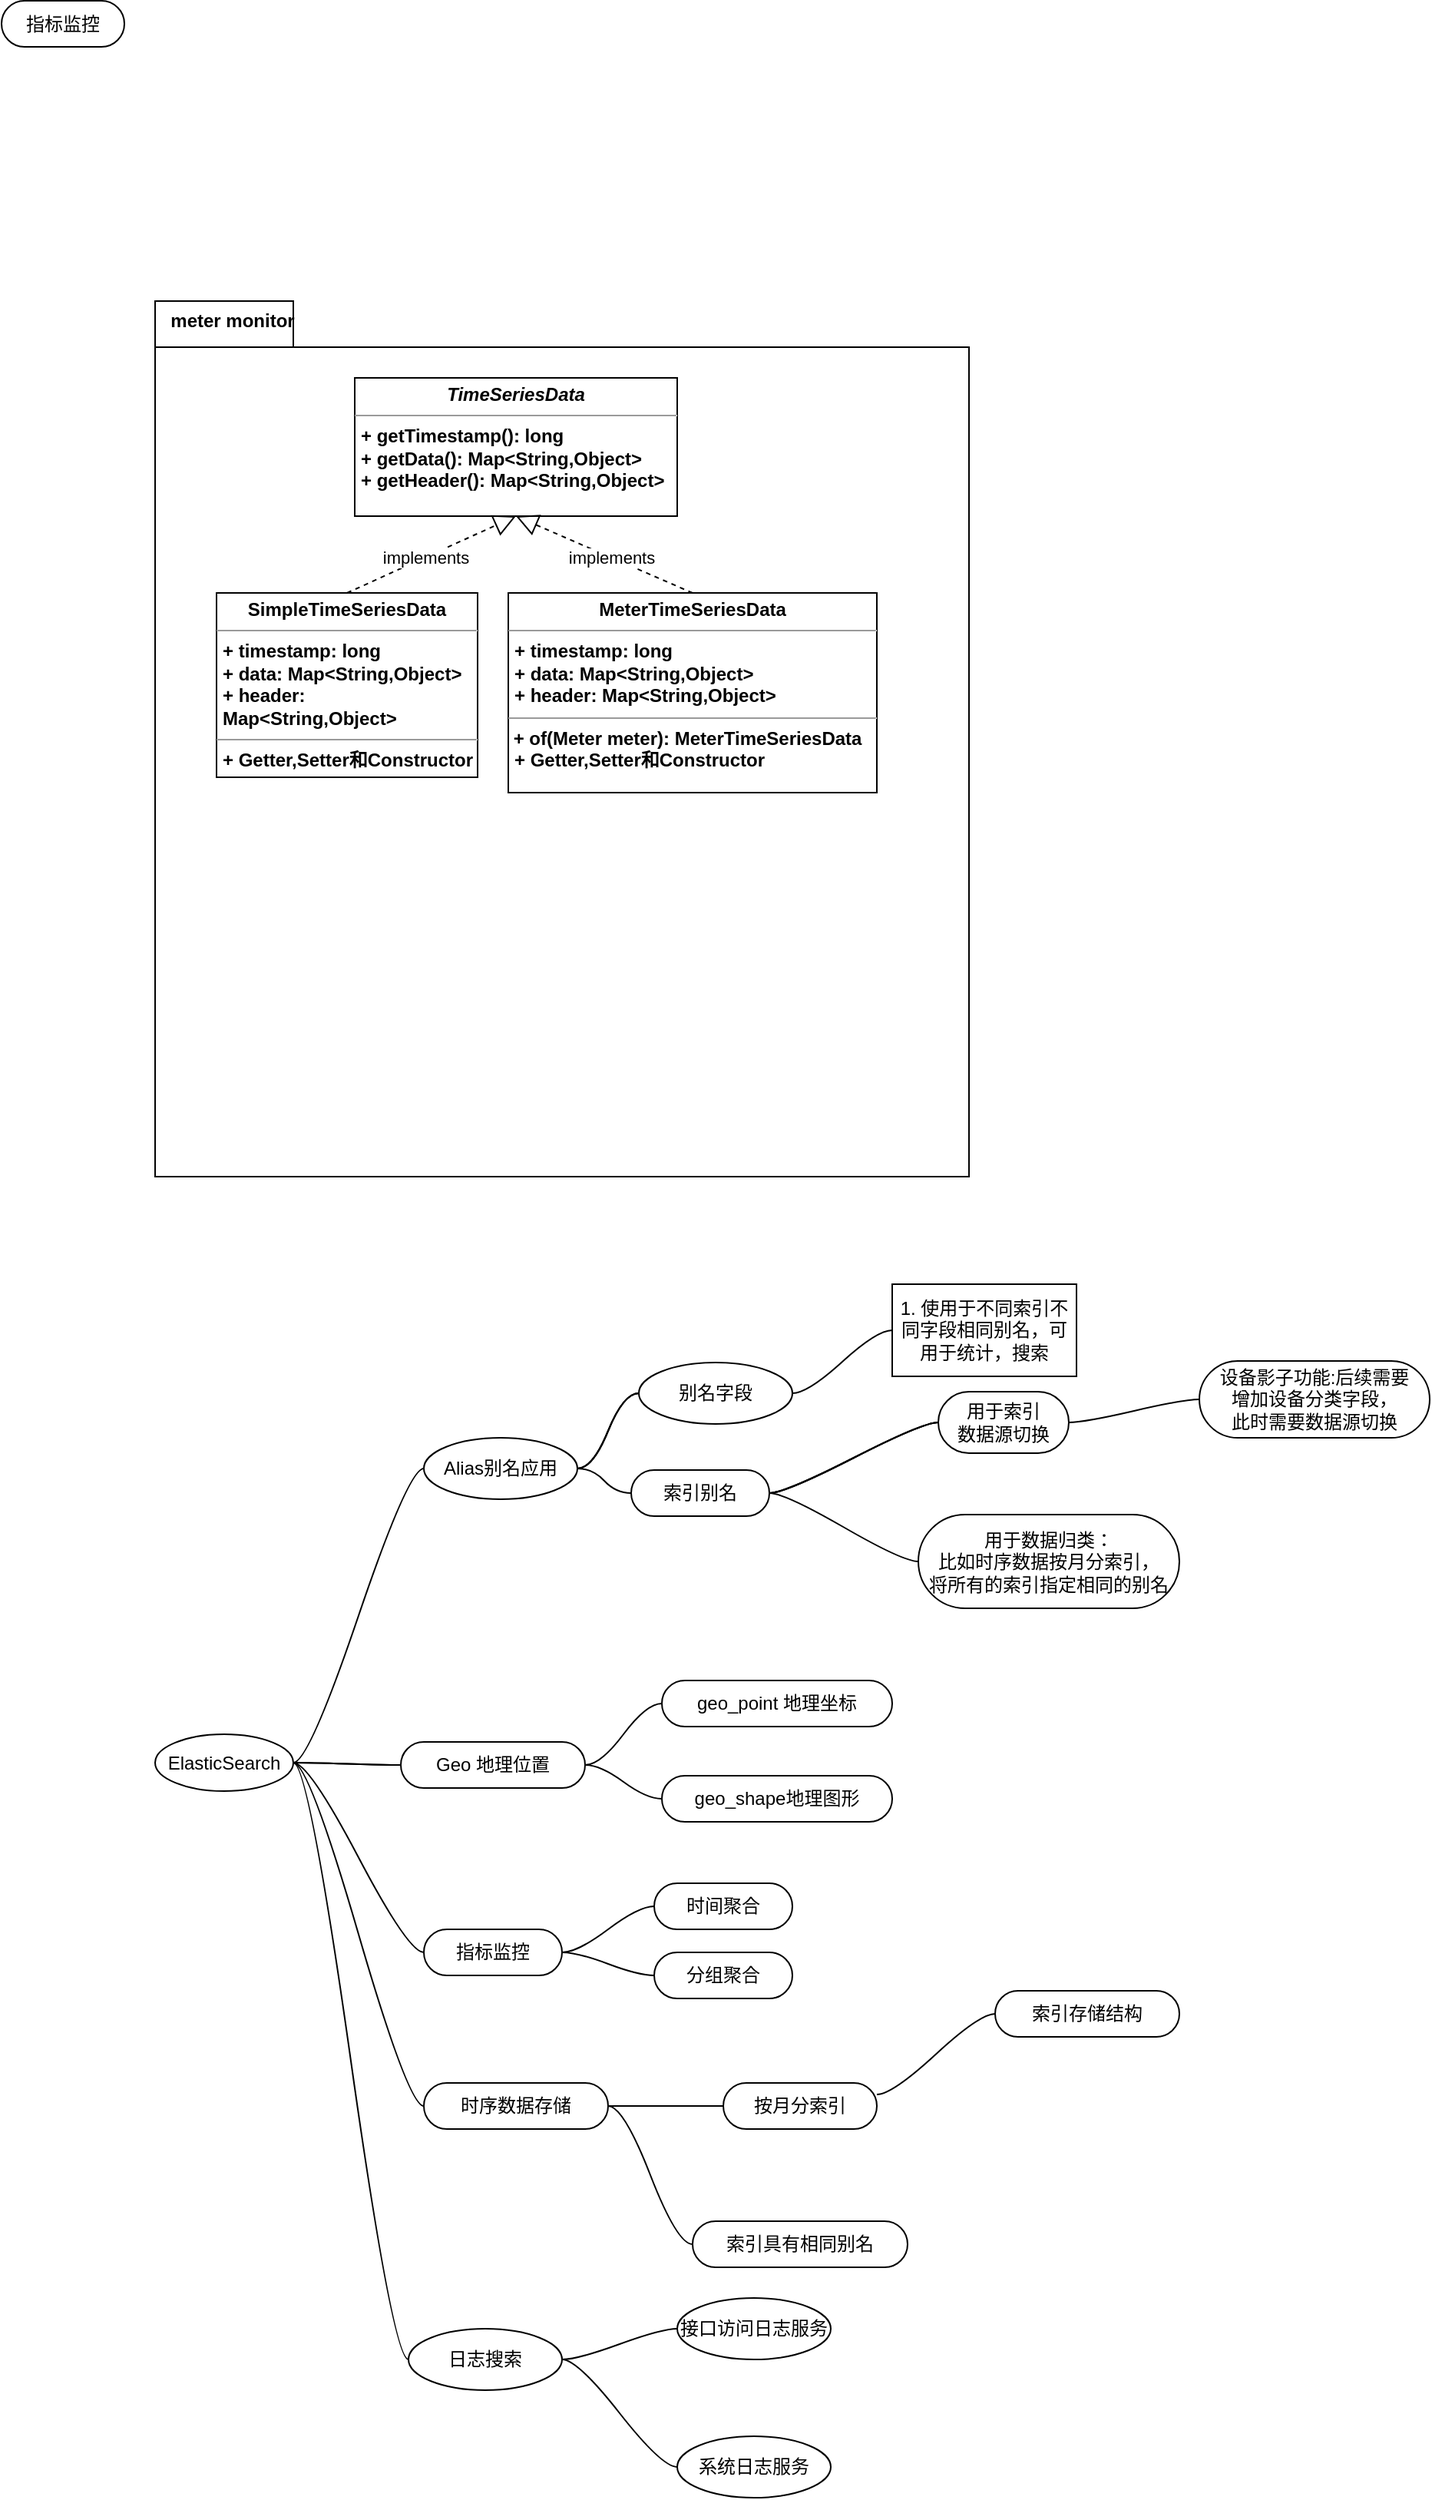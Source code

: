 <mxfile version="21.6.2" type="github">
  <diagram name="Page-1" id="b5b7bab2-c9e2-2cf4-8b2a-24fd1a2a6d21">
    <mxGraphModel dx="954" dy="559" grid="1" gridSize="10" guides="1" tooltips="1" connect="1" arrows="1" fold="1" page="1" pageScale="1" pageWidth="827" pageHeight="1169" background="none" math="0" shadow="0">
      <root>
        <mxCell id="0" />
        <mxCell id="1" parent="0" />
        <mxCell id="dKWWDcmWUPBlKHuUlRmP-2" value="指标监控" style="html=1;dashed=0;whiteSpace=wrap;shape=mxgraph.dfd.start" vertex="1" parent="1">
          <mxGeometry x="60" y="84.5" width="80" height="30" as="geometry" />
        </mxCell>
        <mxCell id="dKWWDcmWUPBlKHuUlRmP-3" value="" style="shape=folder;fontStyle=1;spacingTop=10;tabWidth=90;tabHeight=30;tabPosition=left;html=1;whiteSpace=wrap;" vertex="1" parent="1">
          <mxGeometry x="160" y="280" width="530" height="570" as="geometry" />
        </mxCell>
        <mxCell id="dKWWDcmWUPBlKHuUlRmP-6" value="meter monitor" style="text;align=center;fontStyle=1;verticalAlign=middle;spacingLeft=3;spacingRight=3;strokeColor=none;rotatable=0;points=[[0,0.5],[1,0.5]];portConstraint=eastwest;html=1;" vertex="1" parent="1">
          <mxGeometry x="170" y="280" width="80" height="26" as="geometry" />
        </mxCell>
        <mxCell id="dKWWDcmWUPBlKHuUlRmP-7" value="&lt;p style=&quot;margin:0px;margin-top:4px;text-align:center;&quot;&gt;&lt;i&gt;&lt;b&gt;TimeSeriesData&lt;/b&gt;&lt;/i&gt;&lt;/p&gt;&lt;hr size=&quot;1&quot;&gt;&lt;p style=&quot;margin:0px;margin-left:4px;&quot;&gt;&lt;b&gt;+ getTimestamp(): long&lt;br&gt;+ getData(): Map&amp;lt;String,Object&amp;gt;&lt;/b&gt;&lt;/p&gt;&lt;p style=&quot;margin:0px;margin-left:4px;&quot;&gt;&lt;b&gt;+ getHeader(): Map&amp;lt;String,Object&amp;gt;&lt;/b&gt;&lt;/p&gt;" style="verticalAlign=top;align=left;overflow=fill;fontSize=12;fontFamily=Helvetica;html=1;whiteSpace=wrap;" vertex="1" parent="1">
          <mxGeometry x="290" y="330" width="210" height="90" as="geometry" />
        </mxCell>
        <mxCell id="dKWWDcmWUPBlKHuUlRmP-10" value="&lt;p style=&quot;margin:0px;margin-top:4px;text-align:center;&quot;&gt;&lt;b&gt;SimpleTimeSeriesData&lt;/b&gt;&lt;/p&gt;&lt;hr size=&quot;1&quot;&gt;&lt;p style=&quot;margin:0px;margin-left:4px;&quot;&gt;&lt;b&gt;+ timestamp: long&lt;/b&gt;&lt;/p&gt;&lt;p style=&quot;margin:0px;margin-left:4px;&quot;&gt;&lt;b&gt;+ data: Map&amp;lt;String,Object&amp;gt;&lt;/b&gt;&lt;/p&gt;&lt;p style=&quot;margin:0px;margin-left:4px;&quot;&gt;&lt;b&gt;+ header: Map&amp;lt;String,Object&amp;gt;&lt;/b&gt;&lt;/p&gt;&lt;hr size=&quot;1&quot;&gt;&lt;p style=&quot;margin:0px;margin-left:4px;&quot;&gt;&lt;b&gt;+ Getter,Setter和Constructor&lt;/b&gt;&lt;/p&gt;" style="verticalAlign=top;align=left;overflow=fill;fontSize=12;fontFamily=Helvetica;html=1;whiteSpace=wrap;" vertex="1" parent="1">
          <mxGeometry x="200" y="470" width="170" height="120" as="geometry" />
        </mxCell>
        <mxCell id="dKWWDcmWUPBlKHuUlRmP-12" value="" style="endArrow=block;dashed=1;endFill=0;endSize=12;html=1;rounded=0;entryX=0.5;entryY=1;entryDx=0;entryDy=0;exitX=0.5;exitY=0;exitDx=0;exitDy=0;" edge="1" parent="1" source="dKWWDcmWUPBlKHuUlRmP-10" target="dKWWDcmWUPBlKHuUlRmP-7">
          <mxGeometry width="160" relative="1" as="geometry">
            <mxPoint x="350" y="510" as="sourcePoint" />
            <mxPoint x="510" y="510" as="targetPoint" />
          </mxGeometry>
        </mxCell>
        <mxCell id="dKWWDcmWUPBlKHuUlRmP-15" value="implements" style="edgeLabel;html=1;align=center;verticalAlign=middle;resizable=0;points=[];" vertex="1" connectable="0" parent="dKWWDcmWUPBlKHuUlRmP-12">
          <mxGeometry x="-0.074" relative="1" as="geometry">
            <mxPoint as="offset" />
          </mxGeometry>
        </mxCell>
        <mxCell id="dKWWDcmWUPBlKHuUlRmP-21" value="&lt;p style=&quot;margin:0px;margin-top:4px;text-align:center;&quot;&gt;&lt;b&gt;MeterTimeSeriesData&lt;/b&gt;&lt;/p&gt;&lt;hr size=&quot;1&quot;&gt;&lt;p style=&quot;margin:0px;margin-left:4px;&quot;&gt;&lt;b&gt;+ timestamp: long&lt;/b&gt;&lt;/p&gt;&lt;p style=&quot;margin:0px;margin-left:4px;&quot;&gt;&lt;b&gt;+ data: Map&amp;lt;String,Object&amp;gt;&lt;/b&gt;&lt;/p&gt;&lt;p style=&quot;margin:0px;margin-left:4px;&quot;&gt;&lt;b&gt;+ header: Map&amp;lt;String,Object&amp;gt;&lt;/b&gt;&lt;/p&gt;&lt;hr size=&quot;1&quot;&gt;&lt;p style=&quot;margin:0px;margin-left:4px;&quot;&gt;&lt;/p&gt;&lt;b style=&quot;border-color: var(--border-color);&quot;&gt;&amp;nbsp;+ of(Meter meter):&amp;nbsp;&lt;/b&gt;&lt;b style=&quot;border-color: var(--border-color); text-align: center;&quot;&gt;MeterTimeSeriesData&lt;/b&gt;&lt;p style=&quot;margin:0px;margin-left:4px;&quot;&gt;&lt;b&gt;+ Getter,Setter和Constructor&lt;/b&gt;&lt;/p&gt;" style="verticalAlign=top;align=left;overflow=fill;fontSize=12;fontFamily=Helvetica;html=1;whiteSpace=wrap;" vertex="1" parent="1">
          <mxGeometry x="390" y="470" width="240" height="130" as="geometry" />
        </mxCell>
        <mxCell id="dKWWDcmWUPBlKHuUlRmP-22" value="" style="endArrow=block;dashed=1;endFill=0;endSize=12;html=1;rounded=0;exitX=0.5;exitY=0;exitDx=0;exitDy=0;entryX=0.5;entryY=1;entryDx=0;entryDy=0;" edge="1" parent="1" source="dKWWDcmWUPBlKHuUlRmP-21" target="dKWWDcmWUPBlKHuUlRmP-7">
          <mxGeometry width="160" relative="1" as="geometry">
            <mxPoint x="470" y="480" as="sourcePoint" />
            <mxPoint x="390" y="420" as="targetPoint" />
          </mxGeometry>
        </mxCell>
        <mxCell id="dKWWDcmWUPBlKHuUlRmP-23" value="implements" style="edgeLabel;html=1;align=center;verticalAlign=middle;resizable=0;points=[];" vertex="1" connectable="0" parent="dKWWDcmWUPBlKHuUlRmP-22">
          <mxGeometry x="-0.074" relative="1" as="geometry">
            <mxPoint as="offset" />
          </mxGeometry>
        </mxCell>
        <mxCell id="dKWWDcmWUPBlKHuUlRmP-43" value="" style="edgeStyle=entityRelationEdgeStyle;rounded=0;orthogonalLoop=1;jettySize=auto;html=1;startArrow=none;endArrow=none;segment=10;curved=1;sourcePerimeterSpacing=0;targetPerimeterSpacing=0;" edge="1" parent="1" source="dKWWDcmWUPBlKHuUlRmP-24" target="dKWWDcmWUPBlKHuUlRmP-40">
          <mxGeometry relative="1" as="geometry" />
        </mxCell>
        <mxCell id="dKWWDcmWUPBlKHuUlRmP-44" value="" style="edgeStyle=entityRelationEdgeStyle;rounded=0;orthogonalLoop=1;jettySize=auto;html=1;startArrow=none;endArrow=none;segment=10;curved=1;sourcePerimeterSpacing=0;targetPerimeterSpacing=0;" edge="1" parent="1" source="dKWWDcmWUPBlKHuUlRmP-24" target="dKWWDcmWUPBlKHuUlRmP-40">
          <mxGeometry relative="1" as="geometry" />
        </mxCell>
        <mxCell id="dKWWDcmWUPBlKHuUlRmP-48" value="" style="edgeStyle=entityRelationEdgeStyle;rounded=0;orthogonalLoop=1;jettySize=auto;html=1;startArrow=none;endArrow=none;segment=10;curved=1;sourcePerimeterSpacing=0;targetPerimeterSpacing=0;" edge="1" parent="1" source="dKWWDcmWUPBlKHuUlRmP-24" target="dKWWDcmWUPBlKHuUlRmP-47">
          <mxGeometry relative="1" as="geometry" />
        </mxCell>
        <mxCell id="dKWWDcmWUPBlKHuUlRmP-122" value="" style="edgeStyle=entityRelationEdgeStyle;rounded=0;orthogonalLoop=1;jettySize=auto;html=1;startArrow=none;endArrow=none;segment=10;curved=1;sourcePerimeterSpacing=0;targetPerimeterSpacing=0;" edge="1" parent="1" source="dKWWDcmWUPBlKHuUlRmP-24" target="dKWWDcmWUPBlKHuUlRmP-121">
          <mxGeometry relative="1" as="geometry" />
        </mxCell>
        <mxCell id="dKWWDcmWUPBlKHuUlRmP-24" value="ElasticSearch" style="ellipse;whiteSpace=wrap;html=1;align=center;newEdgeStyle={&quot;edgeStyle&quot;:&quot;entityRelationEdgeStyle&quot;,&quot;startArrow&quot;:&quot;none&quot;,&quot;endArrow&quot;:&quot;none&quot;,&quot;segment&quot;:10,&quot;curved&quot;:1,&quot;sourcePerimeterSpacing&quot;:0,&quot;targetPerimeterSpacing&quot;:0};treeFolding=1;treeMoving=1;" vertex="1" parent="1">
          <mxGeometry x="160" y="1213" width="90" height="37" as="geometry" />
        </mxCell>
        <mxCell id="dKWWDcmWUPBlKHuUlRmP-74" value="" style="edgeStyle=entityRelationEdgeStyle;rounded=0;orthogonalLoop=1;jettySize=auto;html=1;startArrow=none;endArrow=none;segment=10;curved=1;sourcePerimeterSpacing=0;targetPerimeterSpacing=0;" edge="1" parent="1" source="dKWWDcmWUPBlKHuUlRmP-40" target="dKWWDcmWUPBlKHuUlRmP-73">
          <mxGeometry relative="1" as="geometry" />
        </mxCell>
        <mxCell id="dKWWDcmWUPBlKHuUlRmP-82" value="" style="edgeStyle=entityRelationEdgeStyle;rounded=0;orthogonalLoop=1;jettySize=auto;html=1;startArrow=none;endArrow=none;segment=10;curved=1;sourcePerimeterSpacing=0;targetPerimeterSpacing=0;" edge="1" parent="1" source="dKWWDcmWUPBlKHuUlRmP-40" target="dKWWDcmWUPBlKHuUlRmP-81">
          <mxGeometry relative="1" as="geometry" />
        </mxCell>
        <mxCell id="dKWWDcmWUPBlKHuUlRmP-40" value="Geo 地理位置" style="whiteSpace=wrap;html=1;rounded=1;arcSize=50;align=center;verticalAlign=middle;strokeWidth=1;autosize=1;spacing=4;treeFolding=1;treeMoving=1;newEdgeStyle={&quot;edgeStyle&quot;:&quot;entityRelationEdgeStyle&quot;,&quot;startArrow&quot;:&quot;none&quot;,&quot;endArrow&quot;:&quot;none&quot;,&quot;segment&quot;:10,&quot;curved&quot;:1,&quot;sourcePerimeterSpacing&quot;:0,&quot;targetPerimeterSpacing&quot;:0};" vertex="1" parent="1">
          <mxGeometry x="320" y="1218" width="120" height="30" as="geometry" />
        </mxCell>
        <mxCell id="dKWWDcmWUPBlKHuUlRmP-107" value="" style="edgeStyle=entityRelationEdgeStyle;rounded=0;orthogonalLoop=1;jettySize=auto;html=1;startArrow=none;endArrow=none;segment=10;curved=1;sourcePerimeterSpacing=0;targetPerimeterSpacing=0;" edge="1" parent="1" source="dKWWDcmWUPBlKHuUlRmP-45" target="dKWWDcmWUPBlKHuUlRmP-106">
          <mxGeometry relative="1" as="geometry" />
        </mxCell>
        <mxCell id="dKWWDcmWUPBlKHuUlRmP-109" value="" style="edgeStyle=entityRelationEdgeStyle;rounded=0;orthogonalLoop=1;jettySize=auto;html=1;startArrow=none;endArrow=none;segment=10;curved=1;sourcePerimeterSpacing=0;targetPerimeterSpacing=0;" edge="1" parent="1" source="dKWWDcmWUPBlKHuUlRmP-45" target="dKWWDcmWUPBlKHuUlRmP-108">
          <mxGeometry relative="1" as="geometry" />
        </mxCell>
        <mxCell id="dKWWDcmWUPBlKHuUlRmP-114" value="" style="edgeStyle=entityRelationEdgeStyle;rounded=0;orthogonalLoop=1;jettySize=auto;html=1;startArrow=none;endArrow=none;segment=10;curved=1;sourcePerimeterSpacing=0;targetPerimeterSpacing=0;exitX=1;exitY=0.5;exitDx=0;exitDy=0;" edge="1" parent="1" source="dKWWDcmWUPBlKHuUlRmP-24" target="dKWWDcmWUPBlKHuUlRmP-113">
          <mxGeometry relative="1" as="geometry">
            <mxPoint x="250" y="1260" as="sourcePoint" />
            <Array as="points">
              <mxPoint x="240" y="1250" />
              <mxPoint x="250" y="1250" />
              <mxPoint x="400" y="1390" />
              <mxPoint x="250" y="1240" />
            </Array>
          </mxGeometry>
        </mxCell>
        <mxCell id="dKWWDcmWUPBlKHuUlRmP-45" value="指标监控" style="whiteSpace=wrap;html=1;rounded=1;arcSize=50;align=center;verticalAlign=middle;strokeWidth=1;autosize=1;spacing=4;treeFolding=1;treeMoving=1;newEdgeStyle={&quot;edgeStyle&quot;:&quot;entityRelationEdgeStyle&quot;,&quot;startArrow&quot;:&quot;none&quot;,&quot;endArrow&quot;:&quot;none&quot;,&quot;segment&quot;:10,&quot;curved&quot;:1,&quot;sourcePerimeterSpacing&quot;:0,&quot;targetPerimeterSpacing&quot;:0};" vertex="1" parent="1">
          <mxGeometry x="335" y="1340" width="90" height="30" as="geometry" />
        </mxCell>
        <mxCell id="dKWWDcmWUPBlKHuUlRmP-46" value="" style="edgeStyle=entityRelationEdgeStyle;startArrow=none;endArrow=none;segment=10;curved=1;sourcePerimeterSpacing=0;targetPerimeterSpacing=0;rounded=0;exitX=1;exitY=0.5;exitDx=0;exitDy=0;" edge="1" target="dKWWDcmWUPBlKHuUlRmP-45" parent="1" source="dKWWDcmWUPBlKHuUlRmP-24">
          <mxGeometry relative="1" as="geometry">
            <mxPoint x="370" y="1282" as="sourcePoint" />
          </mxGeometry>
        </mxCell>
        <mxCell id="dKWWDcmWUPBlKHuUlRmP-51" value="" style="edgeStyle=entityRelationEdgeStyle;rounded=0;orthogonalLoop=1;jettySize=auto;html=1;startArrow=none;endArrow=none;segment=10;curved=1;sourcePerimeterSpacing=0;targetPerimeterSpacing=0;" edge="1" parent="1" source="dKWWDcmWUPBlKHuUlRmP-47" target="dKWWDcmWUPBlKHuUlRmP-50">
          <mxGeometry relative="1" as="geometry" />
        </mxCell>
        <mxCell id="dKWWDcmWUPBlKHuUlRmP-55" value="" style="edgeStyle=entityRelationEdgeStyle;rounded=0;orthogonalLoop=1;jettySize=auto;html=1;startArrow=none;endArrow=none;segment=10;curved=1;sourcePerimeterSpacing=0;targetPerimeterSpacing=0;" edge="1" parent="1" source="dKWWDcmWUPBlKHuUlRmP-47" target="dKWWDcmWUPBlKHuUlRmP-50">
          <mxGeometry relative="1" as="geometry" />
        </mxCell>
        <mxCell id="dKWWDcmWUPBlKHuUlRmP-56" value="" style="edgeStyle=entityRelationEdgeStyle;rounded=0;orthogonalLoop=1;jettySize=auto;html=1;startArrow=none;endArrow=none;segment=10;curved=1;sourcePerimeterSpacing=0;targetPerimeterSpacing=0;" edge="1" parent="1" source="dKWWDcmWUPBlKHuUlRmP-47" target="dKWWDcmWUPBlKHuUlRmP-50">
          <mxGeometry relative="1" as="geometry" />
        </mxCell>
        <mxCell id="dKWWDcmWUPBlKHuUlRmP-47" value="Alias别名应用" style="ellipse;whiteSpace=wrap;html=1;align=center;newEdgeStyle={&quot;edgeStyle&quot;:&quot;entityRelationEdgeStyle&quot;,&quot;startArrow&quot;:&quot;none&quot;,&quot;endArrow&quot;:&quot;none&quot;,&quot;segment&quot;:10,&quot;curved&quot;:1,&quot;sourcePerimeterSpacing&quot;:0,&quot;targetPerimeterSpacing&quot;:0};treeFolding=1;treeMoving=1;" vertex="1" parent="1">
          <mxGeometry x="335" y="1020" width="100" height="40" as="geometry" />
        </mxCell>
        <mxCell id="dKWWDcmWUPBlKHuUlRmP-54" value="" style="edgeStyle=entityRelationEdgeStyle;rounded=0;orthogonalLoop=1;jettySize=auto;html=1;startArrow=none;endArrow=none;segment=10;curved=1;sourcePerimeterSpacing=0;targetPerimeterSpacing=0;" edge="1" parent="1" source="dKWWDcmWUPBlKHuUlRmP-50" target="dKWWDcmWUPBlKHuUlRmP-53">
          <mxGeometry relative="1" as="geometry" />
        </mxCell>
        <mxCell id="dKWWDcmWUPBlKHuUlRmP-50" value="别名字段" style="ellipse;whiteSpace=wrap;html=1;align=center;newEdgeStyle={&quot;edgeStyle&quot;:&quot;entityRelationEdgeStyle&quot;,&quot;startArrow&quot;:&quot;none&quot;,&quot;endArrow&quot;:&quot;none&quot;,&quot;segment&quot;:10,&quot;curved&quot;:1,&quot;sourcePerimeterSpacing&quot;:0,&quot;targetPerimeterSpacing&quot;:0};treeFolding=1;treeMoving=1;" vertex="1" parent="1">
          <mxGeometry x="475" y="971" width="100" height="40" as="geometry" />
        </mxCell>
        <mxCell id="dKWWDcmWUPBlKHuUlRmP-53" value="1. 使用于不同索引不同字段相同别名，可用于统计，搜索" style="whiteSpace=wrap;html=1;" vertex="1" parent="1">
          <mxGeometry x="640" y="920" width="120" height="60" as="geometry" />
        </mxCell>
        <mxCell id="dKWWDcmWUPBlKHuUlRmP-67" value="" style="edgeStyle=entityRelationEdgeStyle;rounded=0;orthogonalLoop=1;jettySize=auto;html=1;startArrow=none;endArrow=none;segment=10;curved=1;sourcePerimeterSpacing=0;targetPerimeterSpacing=0;" edge="1" parent="1" source="dKWWDcmWUPBlKHuUlRmP-64" target="dKWWDcmWUPBlKHuUlRmP-66">
          <mxGeometry relative="1" as="geometry" />
        </mxCell>
        <mxCell id="dKWWDcmWUPBlKHuUlRmP-68" value="" style="edgeStyle=entityRelationEdgeStyle;rounded=0;orthogonalLoop=1;jettySize=auto;html=1;startArrow=none;endArrow=none;segment=10;curved=1;sourcePerimeterSpacing=0;targetPerimeterSpacing=0;" edge="1" parent="1" source="dKWWDcmWUPBlKHuUlRmP-64" target="dKWWDcmWUPBlKHuUlRmP-66">
          <mxGeometry relative="1" as="geometry" />
        </mxCell>
        <mxCell id="dKWWDcmWUPBlKHuUlRmP-69" value="" style="edgeStyle=entityRelationEdgeStyle;rounded=0;orthogonalLoop=1;jettySize=auto;html=1;startArrow=none;endArrow=none;segment=10;curved=1;sourcePerimeterSpacing=0;targetPerimeterSpacing=0;" edge="1" parent="1" source="dKWWDcmWUPBlKHuUlRmP-64" target="dKWWDcmWUPBlKHuUlRmP-66">
          <mxGeometry relative="1" as="geometry" />
        </mxCell>
        <mxCell id="dKWWDcmWUPBlKHuUlRmP-64" value="索引别名" style="whiteSpace=wrap;html=1;rounded=1;arcSize=50;align=center;verticalAlign=middle;strokeWidth=1;autosize=1;spacing=4;treeFolding=1;treeMoving=1;newEdgeStyle={&quot;edgeStyle&quot;:&quot;entityRelationEdgeStyle&quot;,&quot;startArrow&quot;:&quot;none&quot;,&quot;endArrow&quot;:&quot;none&quot;,&quot;segment&quot;:10,&quot;curved&quot;:1,&quot;sourcePerimeterSpacing&quot;:0,&quot;targetPerimeterSpacing&quot;:0};" vertex="1" parent="1">
          <mxGeometry x="470" y="1041" width="90" height="30" as="geometry" />
        </mxCell>
        <mxCell id="dKWWDcmWUPBlKHuUlRmP-65" value="" style="edgeStyle=entityRelationEdgeStyle;startArrow=none;endArrow=none;segment=10;curved=1;sourcePerimeterSpacing=0;targetPerimeterSpacing=0;rounded=0;exitX=1;exitY=0.5;exitDx=0;exitDy=0;" edge="1" target="dKWWDcmWUPBlKHuUlRmP-64" parent="1" source="dKWWDcmWUPBlKHuUlRmP-47">
          <mxGeometry relative="1" as="geometry">
            <mxPoint x="440" y="1143" as="sourcePoint" />
          </mxGeometry>
        </mxCell>
        <mxCell id="dKWWDcmWUPBlKHuUlRmP-71" value="" style="edgeStyle=entityRelationEdgeStyle;rounded=0;orthogonalLoop=1;jettySize=auto;html=1;startArrow=none;endArrow=none;segment=10;curved=1;sourcePerimeterSpacing=0;targetPerimeterSpacing=0;exitX=1;exitY=0.5;exitDx=0;exitDy=0;" edge="1" parent="1" source="dKWWDcmWUPBlKHuUlRmP-64" target="dKWWDcmWUPBlKHuUlRmP-70">
          <mxGeometry relative="1" as="geometry">
            <mxPoint x="650" y="1161" as="sourcePoint" />
            <Array as="points">
              <mxPoint x="670" y="1121" />
              <mxPoint x="570" y="1121" />
            </Array>
          </mxGeometry>
        </mxCell>
        <mxCell id="dKWWDcmWUPBlKHuUlRmP-105" value="" style="edgeStyle=entityRelationEdgeStyle;rounded=0;orthogonalLoop=1;jettySize=auto;html=1;startArrow=none;endArrow=none;segment=10;curved=1;sourcePerimeterSpacing=0;targetPerimeterSpacing=0;" edge="1" parent="1" source="dKWWDcmWUPBlKHuUlRmP-66" target="dKWWDcmWUPBlKHuUlRmP-104">
          <mxGeometry relative="1" as="geometry" />
        </mxCell>
        <mxCell id="dKWWDcmWUPBlKHuUlRmP-66" value="用于索引&lt;br&gt;数据源切换" style="whiteSpace=wrap;html=1;rounded=1;arcSize=50;align=center;verticalAlign=middle;strokeWidth=1;autosize=1;spacing=4;treeFolding=1;treeMoving=1;newEdgeStyle={&quot;edgeStyle&quot;:&quot;entityRelationEdgeStyle&quot;,&quot;startArrow&quot;:&quot;none&quot;,&quot;endArrow&quot;:&quot;none&quot;,&quot;segment&quot;:10,&quot;curved&quot;:1,&quot;sourcePerimeterSpacing&quot;:0,&quot;targetPerimeterSpacing&quot;:0};" vertex="1" parent="1">
          <mxGeometry x="670" y="990" width="85" height="40" as="geometry" />
        </mxCell>
        <mxCell id="dKWWDcmWUPBlKHuUlRmP-70" value="用于数据归类：&lt;br&gt;比如时序数据按月分索引，&lt;br&gt;将所有的索引指定相同的别名" style="whiteSpace=wrap;html=1;rounded=1;arcSize=50;align=center;verticalAlign=middle;strokeWidth=1;autosize=1;spacing=4;treeFolding=1;treeMoving=1;newEdgeStyle={&quot;edgeStyle&quot;:&quot;entityRelationEdgeStyle&quot;,&quot;startArrow&quot;:&quot;none&quot;,&quot;endArrow&quot;:&quot;none&quot;,&quot;segment&quot;:10,&quot;curved&quot;:1,&quot;sourcePerimeterSpacing&quot;:0,&quot;targetPerimeterSpacing&quot;:0};" vertex="1" parent="1">
          <mxGeometry x="657" y="1070" width="170" height="61" as="geometry" />
        </mxCell>
        <mxCell id="dKWWDcmWUPBlKHuUlRmP-73" value="geo_point&amp;nbsp;地理坐标" style="whiteSpace=wrap;html=1;rounded=1;arcSize=50;align=center;verticalAlign=middle;strokeWidth=1;autosize=1;spacing=4;treeFolding=1;treeMoving=1;newEdgeStyle={&quot;edgeStyle&quot;:&quot;entityRelationEdgeStyle&quot;,&quot;startArrow&quot;:&quot;none&quot;,&quot;endArrow&quot;:&quot;none&quot;,&quot;segment&quot;:10,&quot;curved&quot;:1,&quot;sourcePerimeterSpacing&quot;:0,&quot;targetPerimeterSpacing&quot;:0};" vertex="1" parent="1">
          <mxGeometry x="490" y="1178" width="150" height="30" as="geometry" />
        </mxCell>
        <mxCell id="dKWWDcmWUPBlKHuUlRmP-81" value="geo_shape地理图形" style="whiteSpace=wrap;html=1;rounded=1;arcSize=50;align=center;verticalAlign=middle;strokeWidth=1;autosize=1;spacing=4;treeFolding=1;treeMoving=1;newEdgeStyle={&quot;edgeStyle&quot;:&quot;entityRelationEdgeStyle&quot;,&quot;startArrow&quot;:&quot;none&quot;,&quot;endArrow&quot;:&quot;none&quot;,&quot;segment&quot;:10,&quot;curved&quot;:1,&quot;sourcePerimeterSpacing&quot;:0,&quot;targetPerimeterSpacing&quot;:0};" vertex="1" parent="1">
          <mxGeometry x="490" y="1240" width="150" height="30" as="geometry" />
        </mxCell>
        <mxCell id="dKWWDcmWUPBlKHuUlRmP-104" value="设备影子功能:后续需要&lt;br&gt;增加设备分类字段，&lt;br&gt;此时需要数据源切换" style="whiteSpace=wrap;html=1;rounded=1;arcSize=50;align=center;verticalAlign=middle;strokeWidth=1;autosize=1;spacing=4;treeFolding=1;treeMoving=1;newEdgeStyle={&quot;edgeStyle&quot;:&quot;entityRelationEdgeStyle&quot;,&quot;startArrow&quot;:&quot;none&quot;,&quot;endArrow&quot;:&quot;none&quot;,&quot;segment&quot;:10,&quot;curved&quot;:1,&quot;sourcePerimeterSpacing&quot;:0,&quot;targetPerimeterSpacing&quot;:0};" vertex="1" parent="1">
          <mxGeometry x="840" y="970" width="150" height="50" as="geometry" />
        </mxCell>
        <mxCell id="dKWWDcmWUPBlKHuUlRmP-106" value="时间聚合" style="whiteSpace=wrap;html=1;rounded=1;arcSize=50;align=center;verticalAlign=middle;strokeWidth=1;autosize=1;spacing=4;treeFolding=1;treeMoving=1;newEdgeStyle={&quot;edgeStyle&quot;:&quot;entityRelationEdgeStyle&quot;,&quot;startArrow&quot;:&quot;none&quot;,&quot;endArrow&quot;:&quot;none&quot;,&quot;segment&quot;:10,&quot;curved&quot;:1,&quot;sourcePerimeterSpacing&quot;:0,&quot;targetPerimeterSpacing&quot;:0};" vertex="1" parent="1">
          <mxGeometry x="485" y="1310" width="90" height="30" as="geometry" />
        </mxCell>
        <mxCell id="dKWWDcmWUPBlKHuUlRmP-108" value="分组聚合" style="whiteSpace=wrap;html=1;rounded=1;arcSize=50;align=center;verticalAlign=middle;strokeWidth=1;autosize=1;spacing=4;treeFolding=1;treeMoving=1;newEdgeStyle={&quot;edgeStyle&quot;:&quot;entityRelationEdgeStyle&quot;,&quot;startArrow&quot;:&quot;none&quot;,&quot;endArrow&quot;:&quot;none&quot;,&quot;segment&quot;:10,&quot;curved&quot;:1,&quot;sourcePerimeterSpacing&quot;:0,&quot;targetPerimeterSpacing&quot;:0};" vertex="1" parent="1">
          <mxGeometry x="485" y="1355" width="90" height="30" as="geometry" />
        </mxCell>
        <mxCell id="dKWWDcmWUPBlKHuUlRmP-116" value="" style="edgeStyle=entityRelationEdgeStyle;rounded=0;orthogonalLoop=1;jettySize=auto;html=1;startArrow=none;endArrow=none;segment=10;curved=1;sourcePerimeterSpacing=0;targetPerimeterSpacing=0;" edge="1" parent="1" source="dKWWDcmWUPBlKHuUlRmP-113" target="dKWWDcmWUPBlKHuUlRmP-115">
          <mxGeometry relative="1" as="geometry" />
        </mxCell>
        <mxCell id="dKWWDcmWUPBlKHuUlRmP-118" value="" style="edgeStyle=entityRelationEdgeStyle;rounded=0;orthogonalLoop=1;jettySize=auto;html=1;startArrow=none;endArrow=none;segment=10;curved=1;sourcePerimeterSpacing=0;targetPerimeterSpacing=0;" edge="1" parent="1" source="dKWWDcmWUPBlKHuUlRmP-113" target="dKWWDcmWUPBlKHuUlRmP-117">
          <mxGeometry relative="1" as="geometry" />
        </mxCell>
        <mxCell id="dKWWDcmWUPBlKHuUlRmP-120" value="" style="edgeStyle=entityRelationEdgeStyle;rounded=0;orthogonalLoop=1;jettySize=auto;html=1;startArrow=none;endArrow=none;segment=10;curved=1;sourcePerimeterSpacing=0;targetPerimeterSpacing=0;exitX=1;exitY=0.25;exitDx=0;exitDy=0;" edge="1" parent="1" source="dKWWDcmWUPBlKHuUlRmP-115" target="dKWWDcmWUPBlKHuUlRmP-119">
          <mxGeometry relative="1" as="geometry" />
        </mxCell>
        <mxCell id="dKWWDcmWUPBlKHuUlRmP-113" value="时序数据存储" style="whiteSpace=wrap;html=1;rounded=1;arcSize=50;align=center;verticalAlign=middle;strokeWidth=1;autosize=1;spacing=4;treeFolding=1;treeMoving=1;newEdgeStyle={&quot;edgeStyle&quot;:&quot;entityRelationEdgeStyle&quot;,&quot;startArrow&quot;:&quot;none&quot;,&quot;endArrow&quot;:&quot;none&quot;,&quot;segment&quot;:10,&quot;curved&quot;:1,&quot;sourcePerimeterSpacing&quot;:0,&quot;targetPerimeterSpacing&quot;:0};" vertex="1" parent="1">
          <mxGeometry x="335" y="1440" width="120" height="30" as="geometry" />
        </mxCell>
        <mxCell id="dKWWDcmWUPBlKHuUlRmP-115" value="按月分索引" style="whiteSpace=wrap;html=1;rounded=1;arcSize=50;align=center;verticalAlign=middle;strokeWidth=1;autosize=1;spacing=4;treeFolding=1;treeMoving=1;newEdgeStyle={&quot;edgeStyle&quot;:&quot;entityRelationEdgeStyle&quot;,&quot;startArrow&quot;:&quot;none&quot;,&quot;endArrow&quot;:&quot;none&quot;,&quot;segment&quot;:10,&quot;curved&quot;:1,&quot;sourcePerimeterSpacing&quot;:0,&quot;targetPerimeterSpacing&quot;:0};" vertex="1" parent="1">
          <mxGeometry x="530" y="1440" width="100" height="30" as="geometry" />
        </mxCell>
        <mxCell id="dKWWDcmWUPBlKHuUlRmP-117" value="索引具有相同别名" style="whiteSpace=wrap;html=1;rounded=1;arcSize=50;align=center;verticalAlign=middle;strokeWidth=1;autosize=1;spacing=4;treeFolding=1;treeMoving=1;newEdgeStyle={&quot;edgeStyle&quot;:&quot;entityRelationEdgeStyle&quot;,&quot;startArrow&quot;:&quot;none&quot;,&quot;endArrow&quot;:&quot;none&quot;,&quot;segment&quot;:10,&quot;curved&quot;:1,&quot;sourcePerimeterSpacing&quot;:0,&quot;targetPerimeterSpacing&quot;:0};" vertex="1" parent="1">
          <mxGeometry x="510" y="1530" width="140" height="30" as="geometry" />
        </mxCell>
        <mxCell id="dKWWDcmWUPBlKHuUlRmP-119" value="索引存储结构" style="whiteSpace=wrap;html=1;rounded=1;arcSize=50;align=center;verticalAlign=middle;strokeWidth=1;autosize=1;spacing=4;treeFolding=1;treeMoving=1;newEdgeStyle={&quot;edgeStyle&quot;:&quot;entityRelationEdgeStyle&quot;,&quot;startArrow&quot;:&quot;none&quot;,&quot;endArrow&quot;:&quot;none&quot;,&quot;segment&quot;:10,&quot;curved&quot;:1,&quot;sourcePerimeterSpacing&quot;:0,&quot;targetPerimeterSpacing&quot;:0};" vertex="1" parent="1">
          <mxGeometry x="707" y="1380" width="120" height="30" as="geometry" />
        </mxCell>
        <mxCell id="dKWWDcmWUPBlKHuUlRmP-124" value="" style="edgeStyle=entityRelationEdgeStyle;rounded=0;orthogonalLoop=1;jettySize=auto;html=1;startArrow=none;endArrow=none;segment=10;curved=1;sourcePerimeterSpacing=0;targetPerimeterSpacing=0;" edge="1" parent="1" source="dKWWDcmWUPBlKHuUlRmP-121" target="dKWWDcmWUPBlKHuUlRmP-123">
          <mxGeometry relative="1" as="geometry" />
        </mxCell>
        <mxCell id="dKWWDcmWUPBlKHuUlRmP-129" value="" style="edgeStyle=entityRelationEdgeStyle;rounded=0;orthogonalLoop=1;jettySize=auto;html=1;startArrow=none;endArrow=none;segment=10;curved=1;sourcePerimeterSpacing=0;targetPerimeterSpacing=0;" edge="1" parent="1" source="dKWWDcmWUPBlKHuUlRmP-121" target="dKWWDcmWUPBlKHuUlRmP-128">
          <mxGeometry relative="1" as="geometry" />
        </mxCell>
        <mxCell id="dKWWDcmWUPBlKHuUlRmP-121" value="日志搜索" style="ellipse;whiteSpace=wrap;html=1;align=center;newEdgeStyle={&quot;edgeStyle&quot;:&quot;entityRelationEdgeStyle&quot;,&quot;startArrow&quot;:&quot;none&quot;,&quot;endArrow&quot;:&quot;none&quot;,&quot;segment&quot;:10,&quot;curved&quot;:1,&quot;sourcePerimeterSpacing&quot;:0,&quot;targetPerimeterSpacing&quot;:0};treeFolding=1;treeMoving=1;" vertex="1" parent="1">
          <mxGeometry x="325" y="1600" width="100" height="40" as="geometry" />
        </mxCell>
        <mxCell id="dKWWDcmWUPBlKHuUlRmP-123" value="接口访问日志服务" style="ellipse;whiteSpace=wrap;html=1;align=center;newEdgeStyle={&quot;edgeStyle&quot;:&quot;entityRelationEdgeStyle&quot;,&quot;startArrow&quot;:&quot;none&quot;,&quot;endArrow&quot;:&quot;none&quot;,&quot;segment&quot;:10,&quot;curved&quot;:1,&quot;sourcePerimeterSpacing&quot;:0,&quot;targetPerimeterSpacing&quot;:0};treeFolding=1;treeMoving=1;" vertex="1" parent="1">
          <mxGeometry x="500" y="1580" width="100" height="40" as="geometry" />
        </mxCell>
        <mxCell id="dKWWDcmWUPBlKHuUlRmP-128" value="系统日志服务" style="ellipse;whiteSpace=wrap;html=1;align=center;newEdgeStyle={&quot;edgeStyle&quot;:&quot;entityRelationEdgeStyle&quot;,&quot;startArrow&quot;:&quot;none&quot;,&quot;endArrow&quot;:&quot;none&quot;,&quot;segment&quot;:10,&quot;curved&quot;:1,&quot;sourcePerimeterSpacing&quot;:0,&quot;targetPerimeterSpacing&quot;:0};treeFolding=1;treeMoving=1;" vertex="1" parent="1">
          <mxGeometry x="500" y="1670" width="100" height="40" as="geometry" />
        </mxCell>
      </root>
    </mxGraphModel>
  </diagram>
</mxfile>
